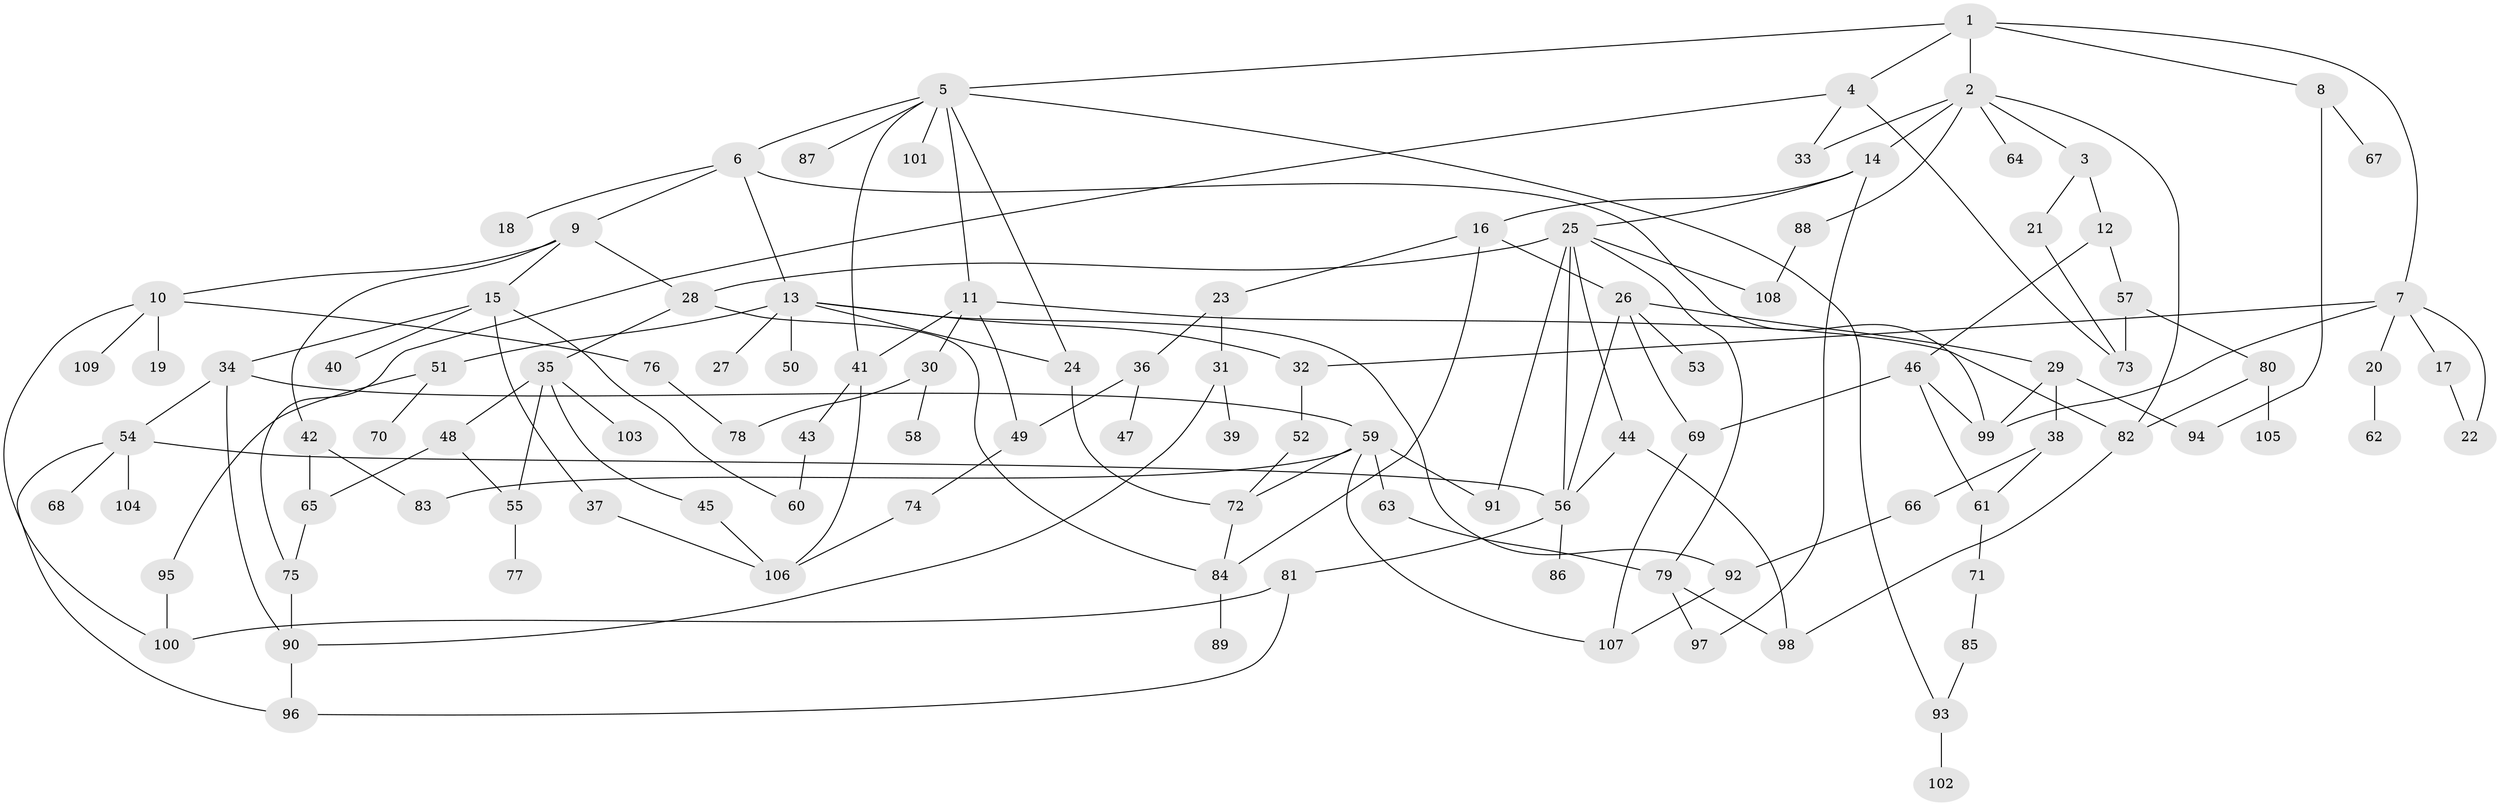// Generated by graph-tools (version 1.1) at 2025/01/03/09/25 03:01:11]
// undirected, 109 vertices, 157 edges
graph export_dot {
graph [start="1"]
  node [color=gray90,style=filled];
  1;
  2;
  3;
  4;
  5;
  6;
  7;
  8;
  9;
  10;
  11;
  12;
  13;
  14;
  15;
  16;
  17;
  18;
  19;
  20;
  21;
  22;
  23;
  24;
  25;
  26;
  27;
  28;
  29;
  30;
  31;
  32;
  33;
  34;
  35;
  36;
  37;
  38;
  39;
  40;
  41;
  42;
  43;
  44;
  45;
  46;
  47;
  48;
  49;
  50;
  51;
  52;
  53;
  54;
  55;
  56;
  57;
  58;
  59;
  60;
  61;
  62;
  63;
  64;
  65;
  66;
  67;
  68;
  69;
  70;
  71;
  72;
  73;
  74;
  75;
  76;
  77;
  78;
  79;
  80;
  81;
  82;
  83;
  84;
  85;
  86;
  87;
  88;
  89;
  90;
  91;
  92;
  93;
  94;
  95;
  96;
  97;
  98;
  99;
  100;
  101;
  102;
  103;
  104;
  105;
  106;
  107;
  108;
  109;
  1 -- 2;
  1 -- 4;
  1 -- 5;
  1 -- 7;
  1 -- 8;
  2 -- 3;
  2 -- 14;
  2 -- 33;
  2 -- 64;
  2 -- 88;
  2 -- 82;
  3 -- 12;
  3 -- 21;
  4 -- 73;
  4 -- 75;
  4 -- 33;
  5 -- 6;
  5 -- 11;
  5 -- 24;
  5 -- 87;
  5 -- 93;
  5 -- 101;
  5 -- 41;
  6 -- 9;
  6 -- 13;
  6 -- 18;
  6 -- 99;
  7 -- 17;
  7 -- 20;
  7 -- 22;
  7 -- 32;
  7 -- 99;
  8 -- 67;
  8 -- 94;
  9 -- 10;
  9 -- 15;
  9 -- 42;
  9 -- 28;
  10 -- 19;
  10 -- 76;
  10 -- 100;
  10 -- 109;
  11 -- 30;
  11 -- 41;
  11 -- 49;
  11 -- 82;
  12 -- 46;
  12 -- 57;
  13 -- 27;
  13 -- 32;
  13 -- 50;
  13 -- 51;
  13 -- 92;
  13 -- 24;
  14 -- 16;
  14 -- 25;
  14 -- 97;
  15 -- 34;
  15 -- 37;
  15 -- 40;
  15 -- 60;
  16 -- 23;
  16 -- 26;
  16 -- 84;
  17 -- 22;
  20 -- 62;
  21 -- 73;
  23 -- 31;
  23 -- 36;
  24 -- 72;
  25 -- 28;
  25 -- 44;
  25 -- 91;
  25 -- 56;
  25 -- 79;
  25 -- 108;
  26 -- 29;
  26 -- 53;
  26 -- 69;
  26 -- 56;
  28 -- 35;
  28 -- 84;
  29 -- 38;
  29 -- 94;
  29 -- 99;
  30 -- 58;
  30 -- 78;
  31 -- 39;
  31 -- 90;
  32 -- 52;
  34 -- 54;
  34 -- 59;
  34 -- 90;
  35 -- 45;
  35 -- 48;
  35 -- 55;
  35 -- 103;
  36 -- 47;
  36 -- 49;
  37 -- 106;
  38 -- 61;
  38 -- 66;
  41 -- 43;
  41 -- 106;
  42 -- 65;
  42 -- 83;
  43 -- 60;
  44 -- 56;
  44 -- 98;
  45 -- 106;
  46 -- 99;
  46 -- 61;
  46 -- 69;
  48 -- 65;
  48 -- 55;
  49 -- 74;
  51 -- 70;
  51 -- 95;
  52 -- 72;
  54 -- 68;
  54 -- 104;
  54 -- 56;
  54 -- 96;
  55 -- 77;
  56 -- 81;
  56 -- 86;
  57 -- 73;
  57 -- 80;
  59 -- 63;
  59 -- 83;
  59 -- 107;
  59 -- 72;
  59 -- 91;
  61 -- 71;
  63 -- 79;
  65 -- 75;
  66 -- 92;
  69 -- 107;
  71 -- 85;
  72 -- 84;
  74 -- 106;
  75 -- 90;
  76 -- 78;
  79 -- 98;
  79 -- 97;
  80 -- 82;
  80 -- 105;
  81 -- 96;
  81 -- 100;
  82 -- 98;
  84 -- 89;
  85 -- 93;
  88 -- 108;
  90 -- 96;
  92 -- 107;
  93 -- 102;
  95 -- 100;
}
